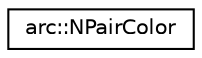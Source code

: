 digraph "Graphical Class Hierarchy"
{
 // LATEX_PDF_SIZE
  edge [fontname="Helvetica",fontsize="10",labelfontname="Helvetica",labelfontsize="10"];
  node [fontname="Helvetica",fontsize="10",shape=record];
  rankdir="LR";
  Node0 [label="arc::NPairColor",height=0.2,width=0.4,color="black", fillcolor="white", style="filled",URL="$classarc_1_1NPairColor.html",tooltip=" "];
}
